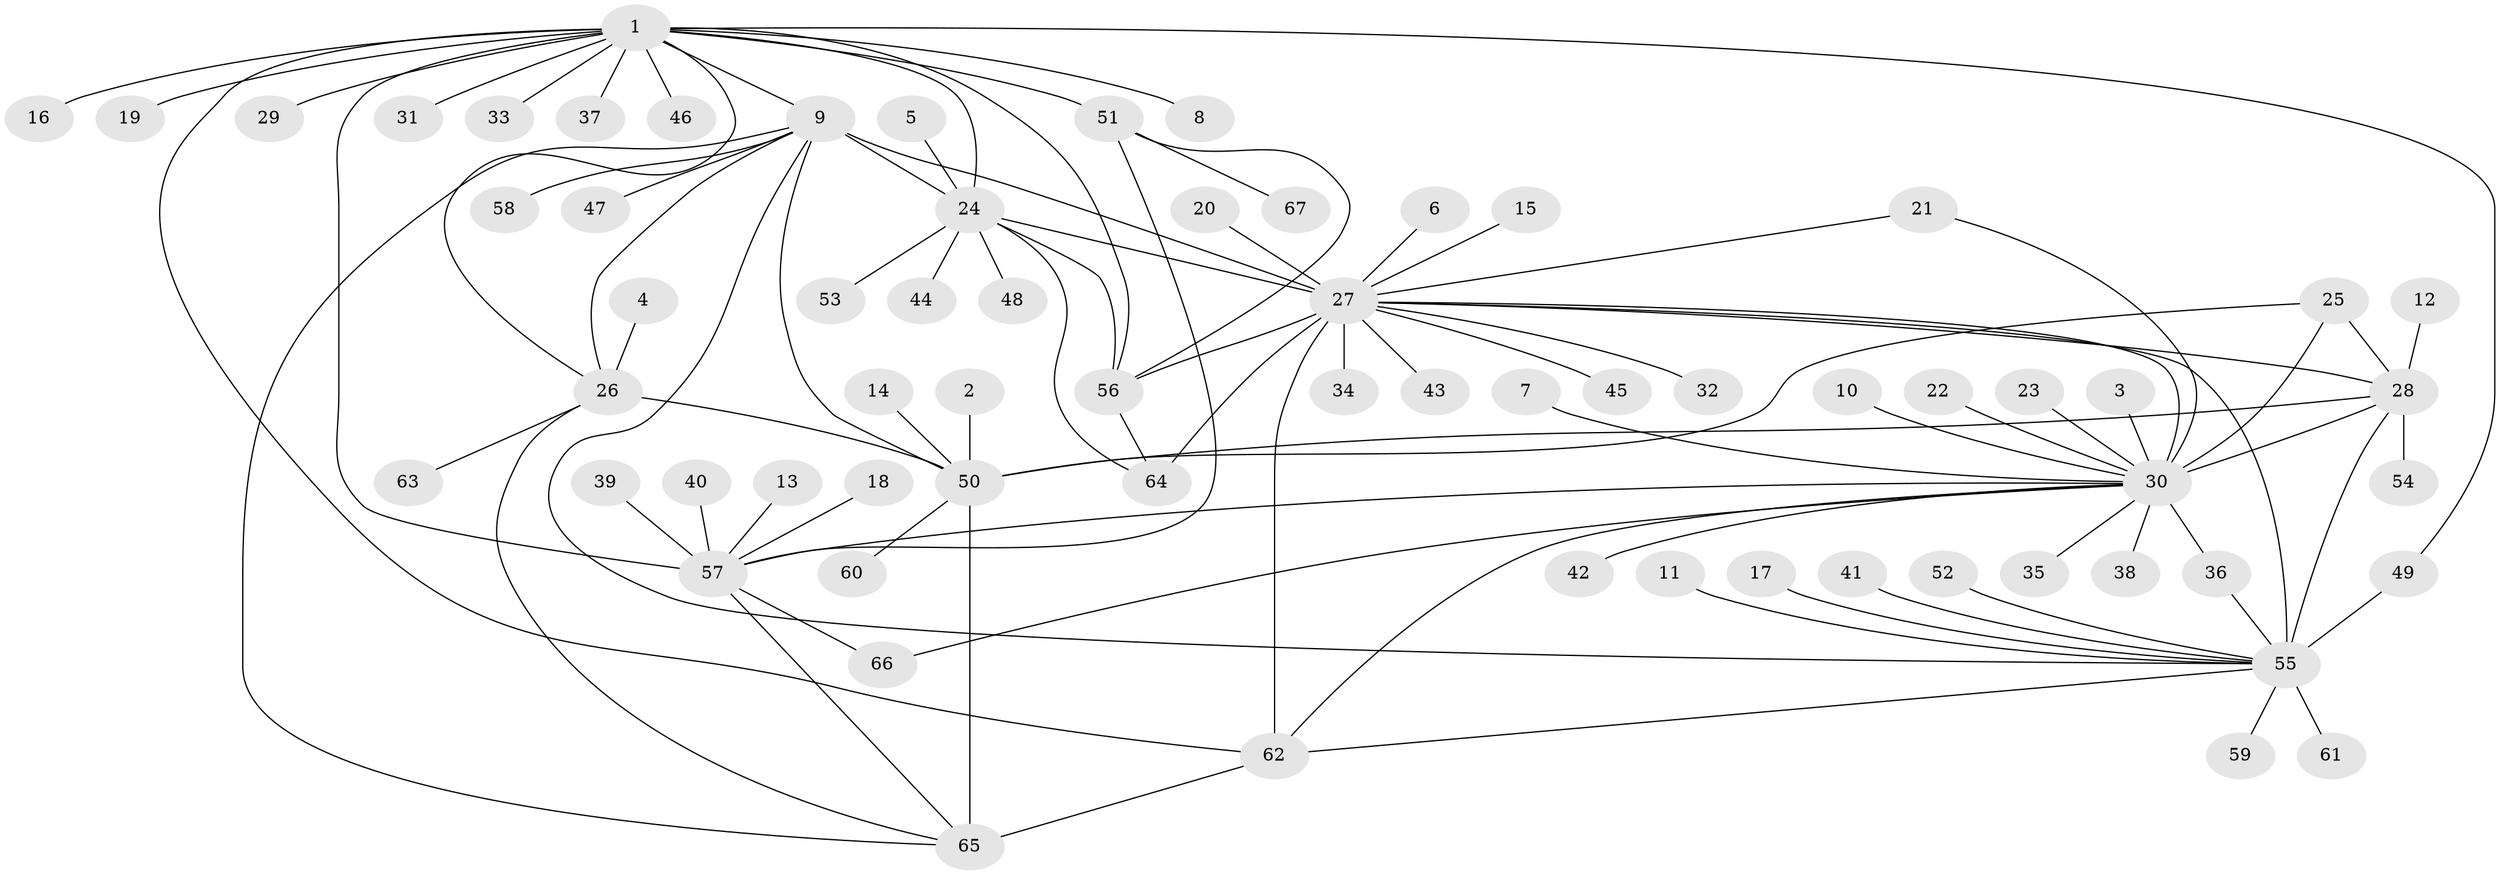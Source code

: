 // original degree distribution, {7: 0.05263157894736842, 14: 0.022556390977443608, 8: 0.045112781954887216, 11: 0.022556390977443608, 9: 0.022556390977443608, 6: 0.015037593984962405, 5: 0.03007518796992481, 15: 0.007518796992481203, 12: 0.007518796992481203, 10: 0.007518796992481203, 2: 0.18045112781954886, 1: 0.5413533834586466, 3: 0.045112781954887216}
// Generated by graph-tools (version 1.1) at 2025/50/03/09/25 03:50:28]
// undirected, 67 vertices, 94 edges
graph export_dot {
graph [start="1"]
  node [color=gray90,style=filled];
  1;
  2;
  3;
  4;
  5;
  6;
  7;
  8;
  9;
  10;
  11;
  12;
  13;
  14;
  15;
  16;
  17;
  18;
  19;
  20;
  21;
  22;
  23;
  24;
  25;
  26;
  27;
  28;
  29;
  30;
  31;
  32;
  33;
  34;
  35;
  36;
  37;
  38;
  39;
  40;
  41;
  42;
  43;
  44;
  45;
  46;
  47;
  48;
  49;
  50;
  51;
  52;
  53;
  54;
  55;
  56;
  57;
  58;
  59;
  60;
  61;
  62;
  63;
  64;
  65;
  66;
  67;
  1 -- 8 [weight=1.0];
  1 -- 9 [weight=1.0];
  1 -- 16 [weight=1.0];
  1 -- 19 [weight=1.0];
  1 -- 24 [weight=1.0];
  1 -- 26 [weight=1.0];
  1 -- 29 [weight=1.0];
  1 -- 31 [weight=1.0];
  1 -- 33 [weight=1.0];
  1 -- 37 [weight=1.0];
  1 -- 46 [weight=1.0];
  1 -- 49 [weight=1.0];
  1 -- 51 [weight=4.0];
  1 -- 56 [weight=1.0];
  1 -- 57 [weight=4.0];
  1 -- 62 [weight=1.0];
  2 -- 50 [weight=1.0];
  3 -- 30 [weight=1.0];
  4 -- 26 [weight=1.0];
  5 -- 24 [weight=1.0];
  6 -- 27 [weight=1.0];
  7 -- 30 [weight=1.0];
  9 -- 24 [weight=1.0];
  9 -- 26 [weight=1.0];
  9 -- 27 [weight=1.0];
  9 -- 47 [weight=1.0];
  9 -- 50 [weight=3.0];
  9 -- 55 [weight=1.0];
  9 -- 58 [weight=1.0];
  9 -- 65 [weight=1.0];
  10 -- 30 [weight=1.0];
  11 -- 55 [weight=1.0];
  12 -- 28 [weight=1.0];
  13 -- 57 [weight=1.0];
  14 -- 50 [weight=1.0];
  15 -- 27 [weight=1.0];
  17 -- 55 [weight=1.0];
  18 -- 57 [weight=1.0];
  20 -- 27 [weight=1.0];
  21 -- 27 [weight=1.0];
  21 -- 30 [weight=1.0];
  22 -- 30 [weight=1.0];
  23 -- 30 [weight=1.0];
  24 -- 27 [weight=3.0];
  24 -- 44 [weight=1.0];
  24 -- 48 [weight=1.0];
  24 -- 53 [weight=1.0];
  24 -- 56 [weight=1.0];
  24 -- 64 [weight=1.0];
  25 -- 28 [weight=1.0];
  25 -- 30 [weight=4.0];
  25 -- 50 [weight=1.0];
  26 -- 50 [weight=3.0];
  26 -- 63 [weight=1.0];
  26 -- 65 [weight=1.0];
  27 -- 28 [weight=1.0];
  27 -- 30 [weight=1.0];
  27 -- 32 [weight=1.0];
  27 -- 34 [weight=1.0];
  27 -- 43 [weight=1.0];
  27 -- 45 [weight=1.0];
  27 -- 55 [weight=1.0];
  27 -- 56 [weight=3.0];
  27 -- 62 [weight=1.0];
  27 -- 64 [weight=3.0];
  28 -- 30 [weight=4.0];
  28 -- 50 [weight=1.0];
  28 -- 54 [weight=1.0];
  28 -- 55 [weight=2.0];
  30 -- 35 [weight=1.0];
  30 -- 36 [weight=1.0];
  30 -- 38 [weight=1.0];
  30 -- 42 [weight=1.0];
  30 -- 57 [weight=1.0];
  30 -- 62 [weight=1.0];
  30 -- 66 [weight=1.0];
  36 -- 55 [weight=1.0];
  39 -- 57 [weight=1.0];
  40 -- 57 [weight=1.0];
  41 -- 55 [weight=1.0];
  49 -- 55 [weight=5.0];
  50 -- 60 [weight=1.0];
  50 -- 65 [weight=3.0];
  51 -- 56 [weight=1.0];
  51 -- 57 [weight=1.0];
  51 -- 67 [weight=1.0];
  52 -- 55 [weight=1.0];
  55 -- 59 [weight=1.0];
  55 -- 61 [weight=1.0];
  55 -- 62 [weight=1.0];
  56 -- 64 [weight=1.0];
  57 -- 65 [weight=1.0];
  57 -- 66 [weight=1.0];
  62 -- 65 [weight=1.0];
}
